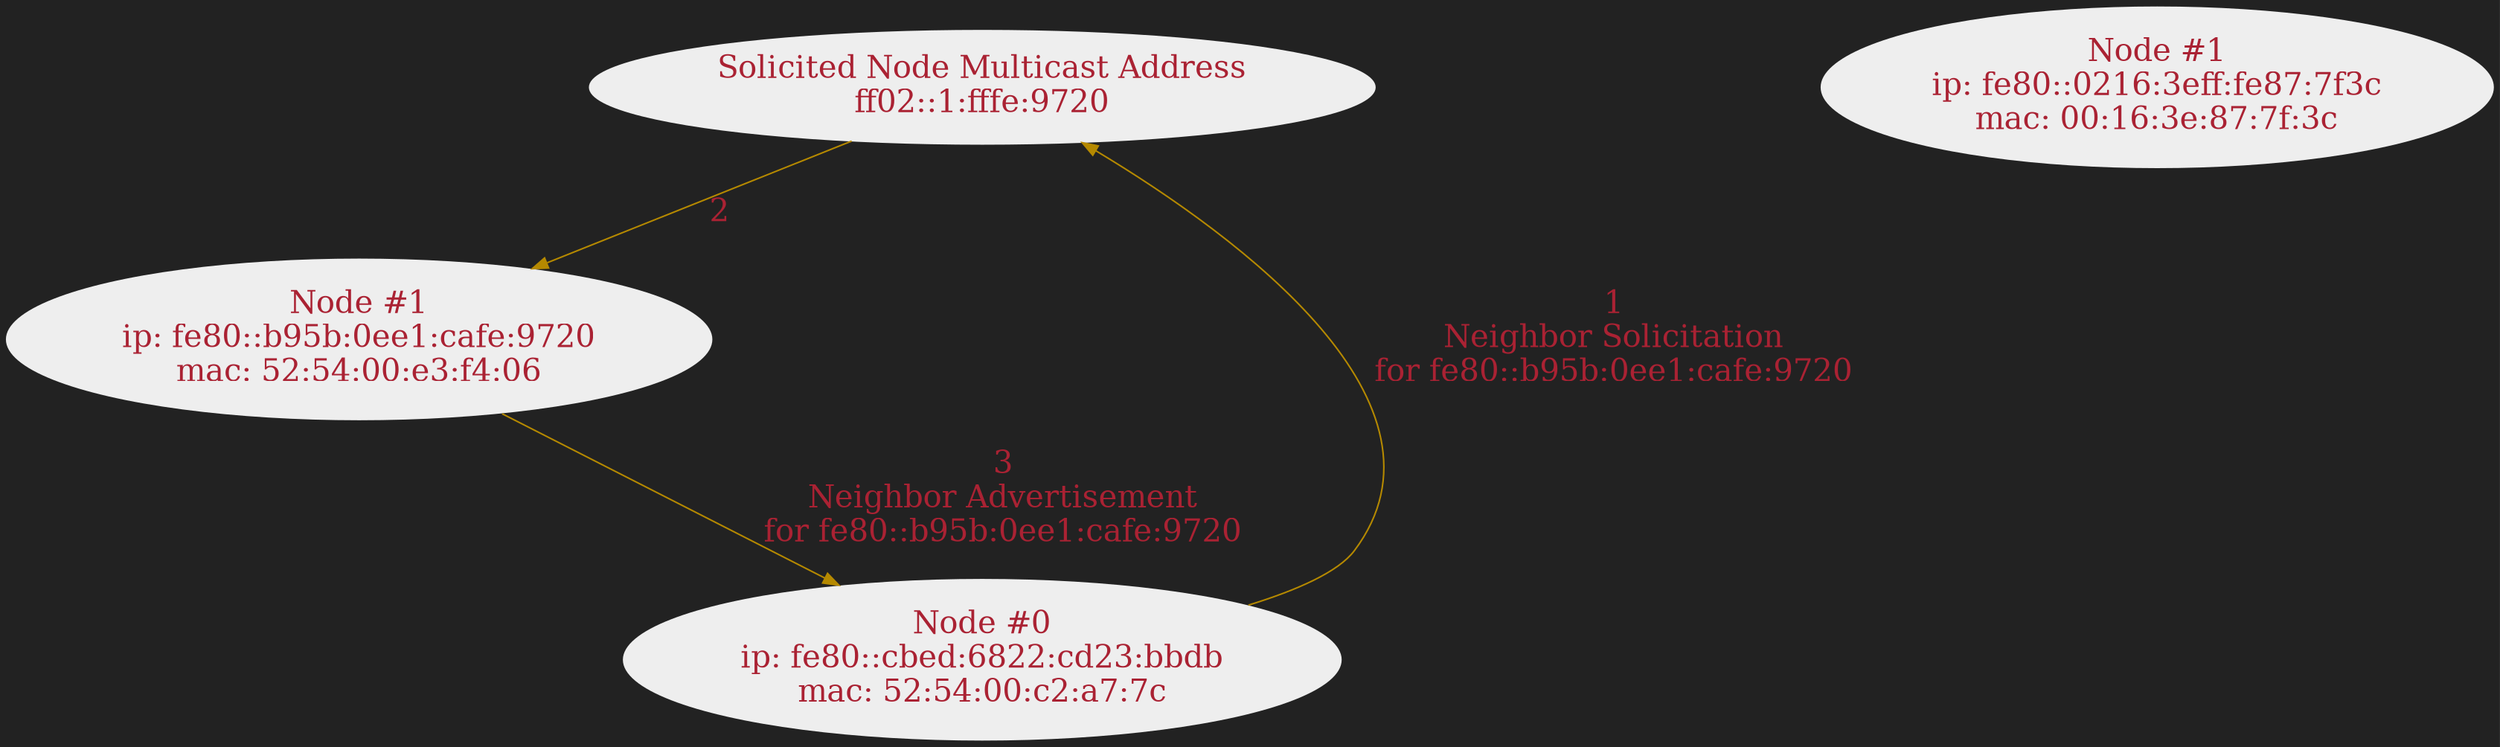 digraph ARN {
    compound=true
    splines=true
    nodesep=4
    color=none
    fontcolor="#aa2233"
    fontsize=20
    bgcolor="#222222"
    edge[color="#b58900", fontcolor="#aa2233", fontsize=20]
    node[fontcolor="#aa2233", fontsize=20]
    solicited_node[
        label="Solicited Node Multicast Address\nff02::1:fffe:9720"
        color="#eeeeee"
        style=filled
    ]
    node0[
        label="Node #0\nip: fe80::cbed:6822:cd23:bbdb\nmac: 52:54:00:c2:a7:7c"
        style=filled
        color=none
        fillcolor="#eeeeee"
    ]
    node1[
        label="Node #1\nip: fe80::b95b:0ee1:cafe:9720\nmac: 52:54:00:e3:f4:06"
        style=filled
        color=none
        fillcolor="#eeeeee"
    ]
    node2[
        label="Node #1\nip: fe80::0216:3eff:fe87:7f3c\nmac: 00:16:3e:87:7f:3c"
        style=filled
        color=none
        fillcolor="#eeeeee"
    ]
    node0 -> solicited_node[label="1\nNeighbor Solicitation\nfor fe80::b95b:0ee1:cafe:9720"]
    solicited_node -> node1[label="2"]
    node1 ->node0[label="3\nNeighbor Advertisement\nfor fe80::b95b:0ee1:cafe:9720"]
}
